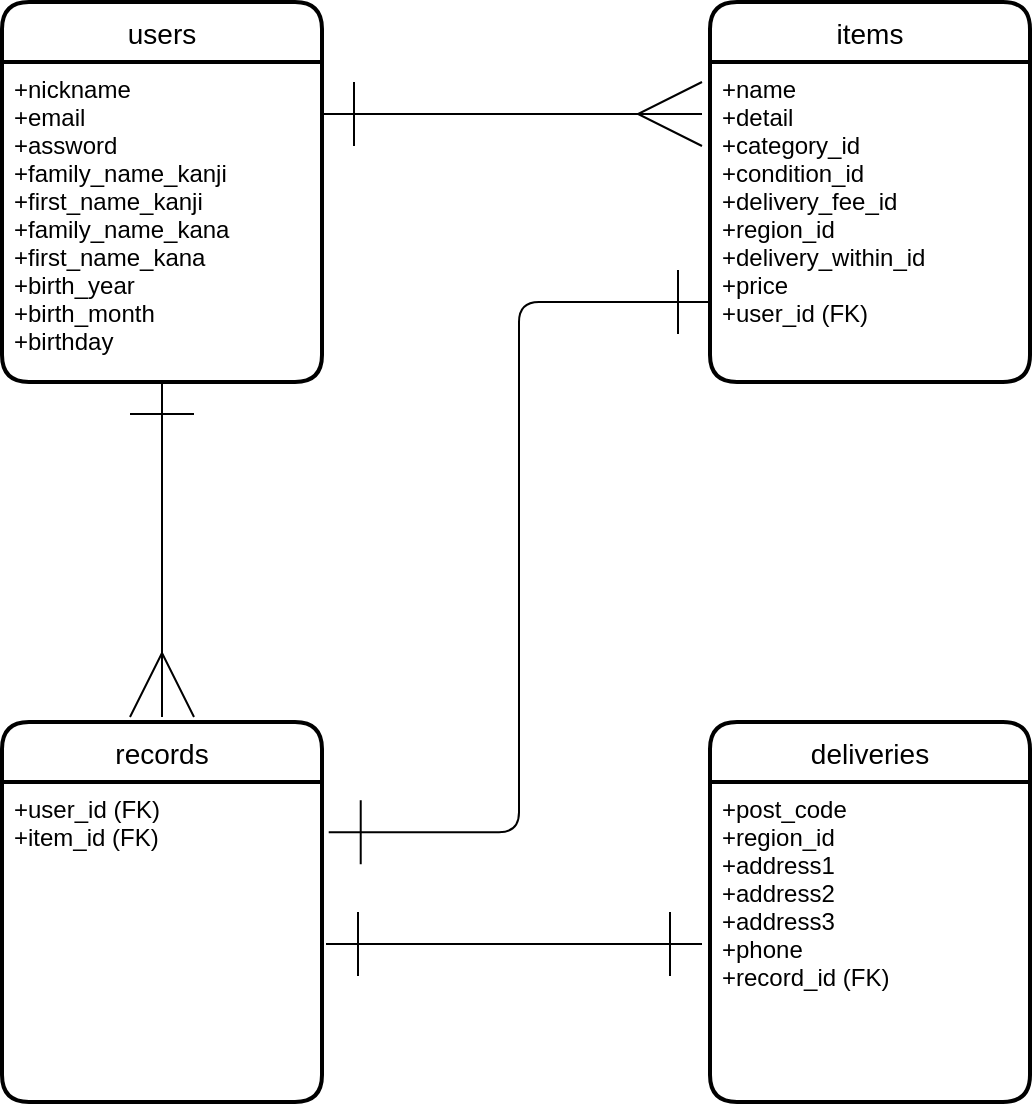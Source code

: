 <mxfile>
    <diagram id="z1CICnWDKQTOHe7_Hd_-" name="ページ1">
        <mxGraphModel dx="665" dy="784" grid="1" gridSize="10" guides="1" tooltips="1" connect="1" arrows="1" fold="1" page="1" pageScale="1" pageWidth="827" pageHeight="1169" math="0" shadow="0">
            <root>
                <mxCell id="0"/>
                <mxCell id="1" parent="0"/>
                <mxCell id="2" value="records" style="swimlane;childLayout=stackLayout;horizontal=1;startSize=30;horizontalStack=0;rounded=1;fontSize=14;fontStyle=0;strokeWidth=2;resizeParent=0;resizeLast=1;shadow=0;dashed=0;align=center;" parent="1" vertex="1">
                    <mxGeometry x="60" y="410" width="160" height="190" as="geometry"/>
                </mxCell>
                <mxCell id="3" value="+user_id (FK)&#10;+item_id (FK)" style="align=left;strokeColor=none;fillColor=none;spacingLeft=4;fontSize=12;verticalAlign=top;resizable=0;rotatable=0;part=1;" parent="2" vertex="1">
                    <mxGeometry y="30" width="160" height="160" as="geometry"/>
                </mxCell>
                <mxCell id="5" value="deliveries" style="swimlane;childLayout=stackLayout;horizontal=1;startSize=30;horizontalStack=0;rounded=1;fontSize=14;fontStyle=0;strokeWidth=2;resizeParent=0;resizeLast=1;shadow=0;dashed=0;align=center;" parent="1" vertex="1">
                    <mxGeometry x="414" y="410" width="160" height="190" as="geometry"/>
                </mxCell>
                <mxCell id="6" value="+post_code&#10;+region_id&#10;+address1&#10;+address2&#10;+address3&#10;+phone&#10;+record_id (FK)" style="align=left;strokeColor=none;fillColor=none;spacingLeft=4;fontSize=12;verticalAlign=top;resizable=0;rotatable=0;part=1;" parent="5" vertex="1">
                    <mxGeometry y="30" width="160" height="160" as="geometry"/>
                </mxCell>
                <mxCell id="7" value="users" style="swimlane;childLayout=stackLayout;horizontal=1;startSize=30;horizontalStack=0;rounded=1;fontSize=14;fontStyle=0;strokeWidth=2;resizeParent=0;resizeLast=1;shadow=0;dashed=0;align=center;" parent="1" vertex="1">
                    <mxGeometry x="60" y="50" width="160" height="190" as="geometry"/>
                </mxCell>
                <mxCell id="8" value="+nickname&#10;+email&#10;+assword&#10;+family_name_kanji&#10;+first_name_kanji&#10;+family_name_kana&#10;+first_name_kana&#10;+birth_year&#10;+birth_month&#10;+birthday" style="align=left;strokeColor=none;fillColor=none;spacingLeft=4;fontSize=12;verticalAlign=top;resizable=0;rotatable=0;part=1;" parent="7" vertex="1">
                    <mxGeometry y="30" width="160" height="160" as="geometry"/>
                </mxCell>
                <mxCell id="9" value="items" style="swimlane;childLayout=stackLayout;horizontal=1;startSize=30;horizontalStack=0;rounded=1;fontSize=14;fontStyle=0;strokeWidth=2;resizeParent=0;resizeLast=1;shadow=0;dashed=0;align=center;" parent="1" vertex="1">
                    <mxGeometry x="414" y="50" width="160" height="190" as="geometry"/>
                </mxCell>
                <mxCell id="10" value="+name&#10;+detail&#10;+category_id&#10;+condition_id&#10;+delivery_fee_id&#10;+region_id&#10;+delivery_within_id&#10;+price&#10;+user_id (FK)" style="align=left;strokeColor=none;fillColor=none;spacingLeft=4;fontSize=12;verticalAlign=top;resizable=0;rotatable=0;part=1;" parent="9" vertex="1">
                    <mxGeometry y="30" width="160" height="160" as="geometry"/>
                </mxCell>
                <mxCell id="17" style="edgeStyle=none;html=1;endArrow=ERmany;endFill=0;endSize=30;startArrow=ERone;startFill=0;sourcePerimeterSpacing=0;startSize=30;" parent="1" edge="1">
                    <mxGeometry relative="1" as="geometry">
                        <mxPoint x="220" y="106" as="sourcePoint"/>
                        <mxPoint x="410" y="106" as="targetPoint"/>
                    </mxGeometry>
                </mxCell>
                <mxCell id="20" style="edgeStyle=none;html=1;startArrow=ERone;startFill=0;endArrow=ERmany;endFill=0;startSize=30;endSize=30;sourcePerimeterSpacing=0;entryX=0.5;entryY=-0.013;entryDx=0;entryDy=0;entryPerimeter=0;" parent="1" source="8" target="2" edge="1">
                    <mxGeometry relative="1" as="geometry">
                        <mxPoint x="140" y="400" as="targetPoint"/>
                    </mxGeometry>
                </mxCell>
                <mxCell id="21" value="" style="edgeStyle=elbowEdgeStyle;html=1;startArrow=ERone;startFill=0;endArrow=ERone;endFill=0;startSize=30;endSize=30;sourcePerimeterSpacing=0;exitX=1.021;exitY=0.157;exitDx=0;exitDy=0;exitPerimeter=0;entryX=0;entryY=0.75;entryDx=0;entryDy=0;" parent="1" source="3" target="10" edge="1">
                    <mxGeometry relative="1" as="geometry">
                        <mxPoint x="494" y="400" as="sourcePoint"/>
                    </mxGeometry>
                </mxCell>
                <mxCell id="22" value="" style="html=1;startArrow=ERone;startFill=0;endArrow=ERone;endFill=0;startSize=30;endSize=30;sourcePerimeterSpacing=0;" parent="1" edge="1">
                    <mxGeometry relative="1" as="geometry">
                        <mxPoint x="222" y="521" as="sourcePoint"/>
                        <mxPoint x="410" y="521" as="targetPoint"/>
                    </mxGeometry>
                </mxCell>
            </root>
        </mxGraphModel>
    </diagram>
</mxfile>